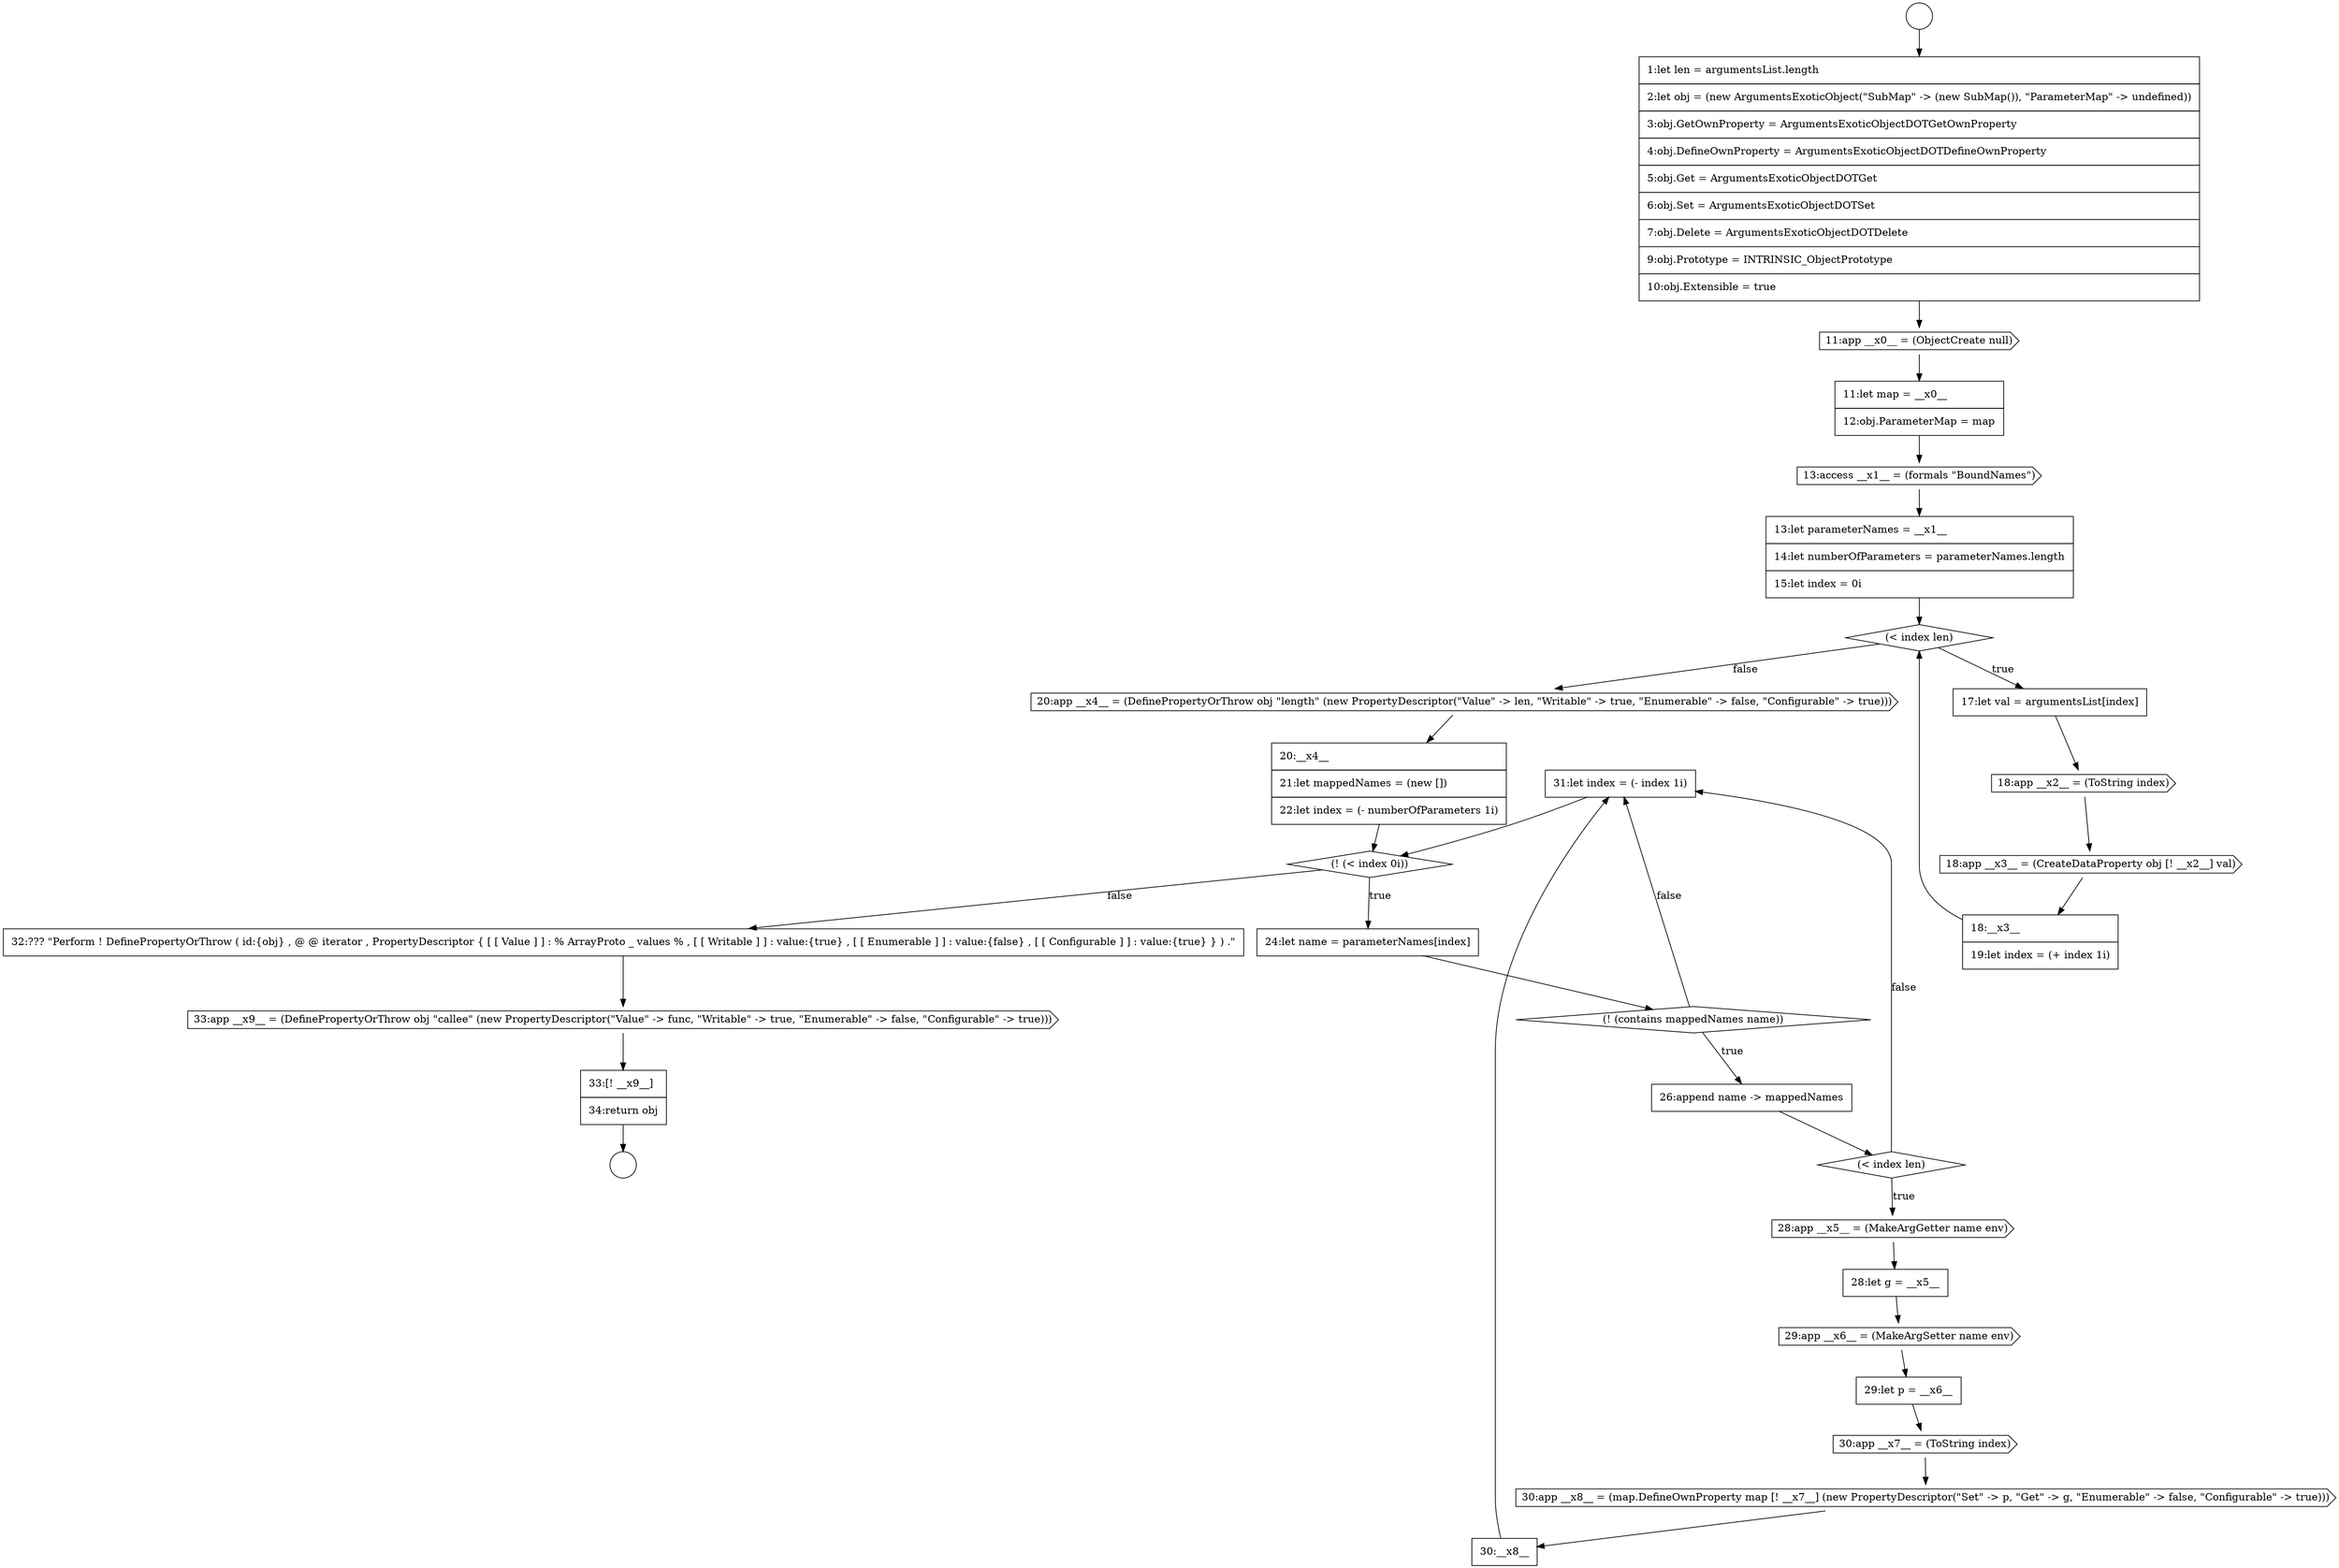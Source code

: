 digraph {
  node2400 [shape=none, margin=0, label=<<font color="black">
    <table border="0" cellborder="1" cellspacing="0" cellpadding="10">
      <tr><td align="left">31:let index = (- index 1i)</td></tr>
    </table>
  </font>> color="black" fillcolor="white" style=filled]
  node2392 [shape=diamond, label=<<font color="black">(&lt; index len)</font>> color="black" fillcolor="white" style=filled]
  node2382 [shape=none, margin=0, label=<<font color="black">
    <table border="0" cellborder="1" cellspacing="0" cellpadding="10">
      <tr><td align="left">17:let val = argumentsList[index]</td></tr>
    </table>
  </font>> color="black" fillcolor="white" style=filled]
  node2396 [shape=none, margin=0, label=<<font color="black">
    <table border="0" cellborder="1" cellspacing="0" cellpadding="10">
      <tr><td align="left">29:let p = __x6__</td></tr>
    </table>
  </font>> color="black" fillcolor="white" style=filled]
  node2377 [shape=cds, label=<<font color="black">11:app __x0__ = (ObjectCreate null)</font>> color="black" fillcolor="white" style=filled]
  node2387 [shape=none, margin=0, label=<<font color="black">
    <table border="0" cellborder="1" cellspacing="0" cellpadding="10">
      <tr><td align="left">20:__x4__</td></tr>
      <tr><td align="left">21:let mappedNames = (new [])</td></tr>
      <tr><td align="left">22:let index = (- numberOfParameters 1i)</td></tr>
    </table>
  </font>> color="black" fillcolor="white" style=filled]
  node2402 [shape=cds, label=<<font color="black">33:app __x9__ = (DefinePropertyOrThrow obj &quot;callee&quot; (new PropertyDescriptor(&quot;Value&quot; -&gt; func, &quot;Writable&quot; -&gt; true, &quot;Enumerable&quot; -&gt; false, &quot;Configurable&quot; -&gt; true)))</font>> color="black" fillcolor="white" style=filled]
  node2379 [shape=cds, label=<<font color="black">13:access __x1__ = (formals &quot;BoundNames&quot;)</font>> color="black" fillcolor="white" style=filled]
  node2381 [shape=diamond, label=<<font color="black">(&lt; index len)</font>> color="black" fillcolor="white" style=filled]
  node2395 [shape=cds, label=<<font color="black">29:app __x6__ = (MakeArgSetter name env)</font>> color="black" fillcolor="white" style=filled]
  node2380 [shape=none, margin=0, label=<<font color="black">
    <table border="0" cellborder="1" cellspacing="0" cellpadding="10">
      <tr><td align="left">13:let parameterNames = __x1__</td></tr>
      <tr><td align="left">14:let numberOfParameters = parameterNames.length</td></tr>
      <tr><td align="left">15:let index = 0i</td></tr>
    </table>
  </font>> color="black" fillcolor="white" style=filled]
  node2403 [shape=none, margin=0, label=<<font color="black">
    <table border="0" cellborder="1" cellspacing="0" cellpadding="10">
      <tr><td align="left">33:[! __x9__]</td></tr>
      <tr><td align="left">34:return obj</td></tr>
    </table>
  </font>> color="black" fillcolor="white" style=filled]
  node2388 [shape=diamond, label=<<font color="black">(! (&lt; index 0i))</font>> color="black" fillcolor="white" style=filled]
  node2391 [shape=none, margin=0, label=<<font color="black">
    <table border="0" cellborder="1" cellspacing="0" cellpadding="10">
      <tr><td align="left">26:append name -&gt; mappedNames</td></tr>
    </table>
  </font>> color="black" fillcolor="white" style=filled]
  node2376 [shape=none, margin=0, label=<<font color="black">
    <table border="0" cellborder="1" cellspacing="0" cellpadding="10">
      <tr><td align="left">1:let len = argumentsList.length</td></tr>
      <tr><td align="left">2:let obj = (new ArgumentsExoticObject(&quot;SubMap&quot; -&gt; (new SubMap()), &quot;ParameterMap&quot; -&gt; undefined))</td></tr>
      <tr><td align="left">3:obj.GetOwnProperty = ArgumentsExoticObjectDOTGetOwnProperty</td></tr>
      <tr><td align="left">4:obj.DefineOwnProperty = ArgumentsExoticObjectDOTDefineOwnProperty</td></tr>
      <tr><td align="left">5:obj.Get = ArgumentsExoticObjectDOTGet</td></tr>
      <tr><td align="left">6:obj.Set = ArgumentsExoticObjectDOTSet</td></tr>
      <tr><td align="left">7:obj.Delete = ArgumentsExoticObjectDOTDelete</td></tr>
      <tr><td align="left">9:obj.Prototype = INTRINSIC_ObjectPrototype</td></tr>
      <tr><td align="left">10:obj.Extensible = true</td></tr>
    </table>
  </font>> color="black" fillcolor="white" style=filled]
  node2393 [shape=cds, label=<<font color="black">28:app __x5__ = (MakeArgGetter name env)</font>> color="black" fillcolor="white" style=filled]
  node2398 [shape=cds, label=<<font color="black">30:app __x8__ = (map.DefineOwnProperty map [! __x7__] (new PropertyDescriptor(&quot;Set&quot; -&gt; p, &quot;Get&quot; -&gt; g, &quot;Enumerable&quot; -&gt; false, &quot;Configurable&quot; -&gt; true)))</font>> color="black" fillcolor="white" style=filled]
  node2383 [shape=cds, label=<<font color="black">18:app __x2__ = (ToString index)</font>> color="black" fillcolor="white" style=filled]
  node2378 [shape=none, margin=0, label=<<font color="black">
    <table border="0" cellborder="1" cellspacing="0" cellpadding="10">
      <tr><td align="left">11:let map = __x0__</td></tr>
      <tr><td align="left">12:obj.ParameterMap = map</td></tr>
    </table>
  </font>> color="black" fillcolor="white" style=filled]
  node2401 [shape=none, margin=0, label=<<font color="black">
    <table border="0" cellborder="1" cellspacing="0" cellpadding="10">
      <tr><td align="left">32:??? &quot;Perform ! DefinePropertyOrThrow ( id:{obj} , @ @ iterator , PropertyDescriptor { [ [ Value ] ] : % ArrayProto _ values % , [ [ Writable ] ] : value:{true} , [ [ Enumerable ] ] : value:{false} , [ [ Configurable ] ] : value:{true} } ) .&quot;</td></tr>
    </table>
  </font>> color="black" fillcolor="white" style=filled]
  node2390 [shape=diamond, label=<<font color="black">(! (contains mappedNames name))</font>> color="black" fillcolor="white" style=filled]
  node2397 [shape=cds, label=<<font color="black">30:app __x7__ = (ToString index)</font>> color="black" fillcolor="white" style=filled]
  node2375 [shape=circle label=" " color="black" fillcolor="white" style=filled]
  node2386 [shape=cds, label=<<font color="black">20:app __x4__ = (DefinePropertyOrThrow obj &quot;length&quot; (new PropertyDescriptor(&quot;Value&quot; -&gt; len, &quot;Writable&quot; -&gt; true, &quot;Enumerable&quot; -&gt; false, &quot;Configurable&quot; -&gt; true)))</font>> color="black" fillcolor="white" style=filled]
  node2389 [shape=none, margin=0, label=<<font color="black">
    <table border="0" cellborder="1" cellspacing="0" cellpadding="10">
      <tr><td align="left">24:let name = parameterNames[index]</td></tr>
    </table>
  </font>> color="black" fillcolor="white" style=filled]
  node2394 [shape=none, margin=0, label=<<font color="black">
    <table border="0" cellborder="1" cellspacing="0" cellpadding="10">
      <tr><td align="left">28:let g = __x5__</td></tr>
    </table>
  </font>> color="black" fillcolor="white" style=filled]
  node2384 [shape=cds, label=<<font color="black">18:app __x3__ = (CreateDataProperty obj [! __x2__] val)</font>> color="black" fillcolor="white" style=filled]
  node2399 [shape=none, margin=0, label=<<font color="black">
    <table border="0" cellborder="1" cellspacing="0" cellpadding="10">
      <tr><td align="left">30:__x8__</td></tr>
    </table>
  </font>> color="black" fillcolor="white" style=filled]
  node2374 [shape=circle label=" " color="black" fillcolor="white" style=filled]
  node2385 [shape=none, margin=0, label=<<font color="black">
    <table border="0" cellborder="1" cellspacing="0" cellpadding="10">
      <tr><td align="left">18:__x3__</td></tr>
      <tr><td align="left">19:let index = (+ index 1i)</td></tr>
    </table>
  </font>> color="black" fillcolor="white" style=filled]
  node2378 -> node2379 [ color="black"]
  node2391 -> node2392 [ color="black"]
  node2384 -> node2385 [ color="black"]
  node2397 -> node2398 [ color="black"]
  node2389 -> node2390 [ color="black"]
  node2383 -> node2384 [ color="black"]
  node2400 -> node2388 [ color="black"]
  node2402 -> node2403 [ color="black"]
  node2399 -> node2400 [ color="black"]
  node2386 -> node2387 [ color="black"]
  node2385 -> node2381 [ color="black"]
  node2377 -> node2378 [ color="black"]
  node2403 -> node2375 [ color="black"]
  node2394 -> node2395 [ color="black"]
  node2374 -> node2376 [ color="black"]
  node2396 -> node2397 [ color="black"]
  node2379 -> node2380 [ color="black"]
  node2376 -> node2377 [ color="black"]
  node2387 -> node2388 [ color="black"]
  node2381 -> node2382 [label=<<font color="black">true</font>> color="black"]
  node2381 -> node2386 [label=<<font color="black">false</font>> color="black"]
  node2395 -> node2396 [ color="black"]
  node2398 -> node2399 [ color="black"]
  node2393 -> node2394 [ color="black"]
  node2380 -> node2381 [ color="black"]
  node2388 -> node2389 [label=<<font color="black">true</font>> color="black"]
  node2388 -> node2401 [label=<<font color="black">false</font>> color="black"]
  node2401 -> node2402 [ color="black"]
  node2392 -> node2393 [label=<<font color="black">true</font>> color="black"]
  node2392 -> node2400 [label=<<font color="black">false</font>> color="black"]
  node2382 -> node2383 [ color="black"]
  node2390 -> node2391 [label=<<font color="black">true</font>> color="black"]
  node2390 -> node2400 [label=<<font color="black">false</font>> color="black"]
}
